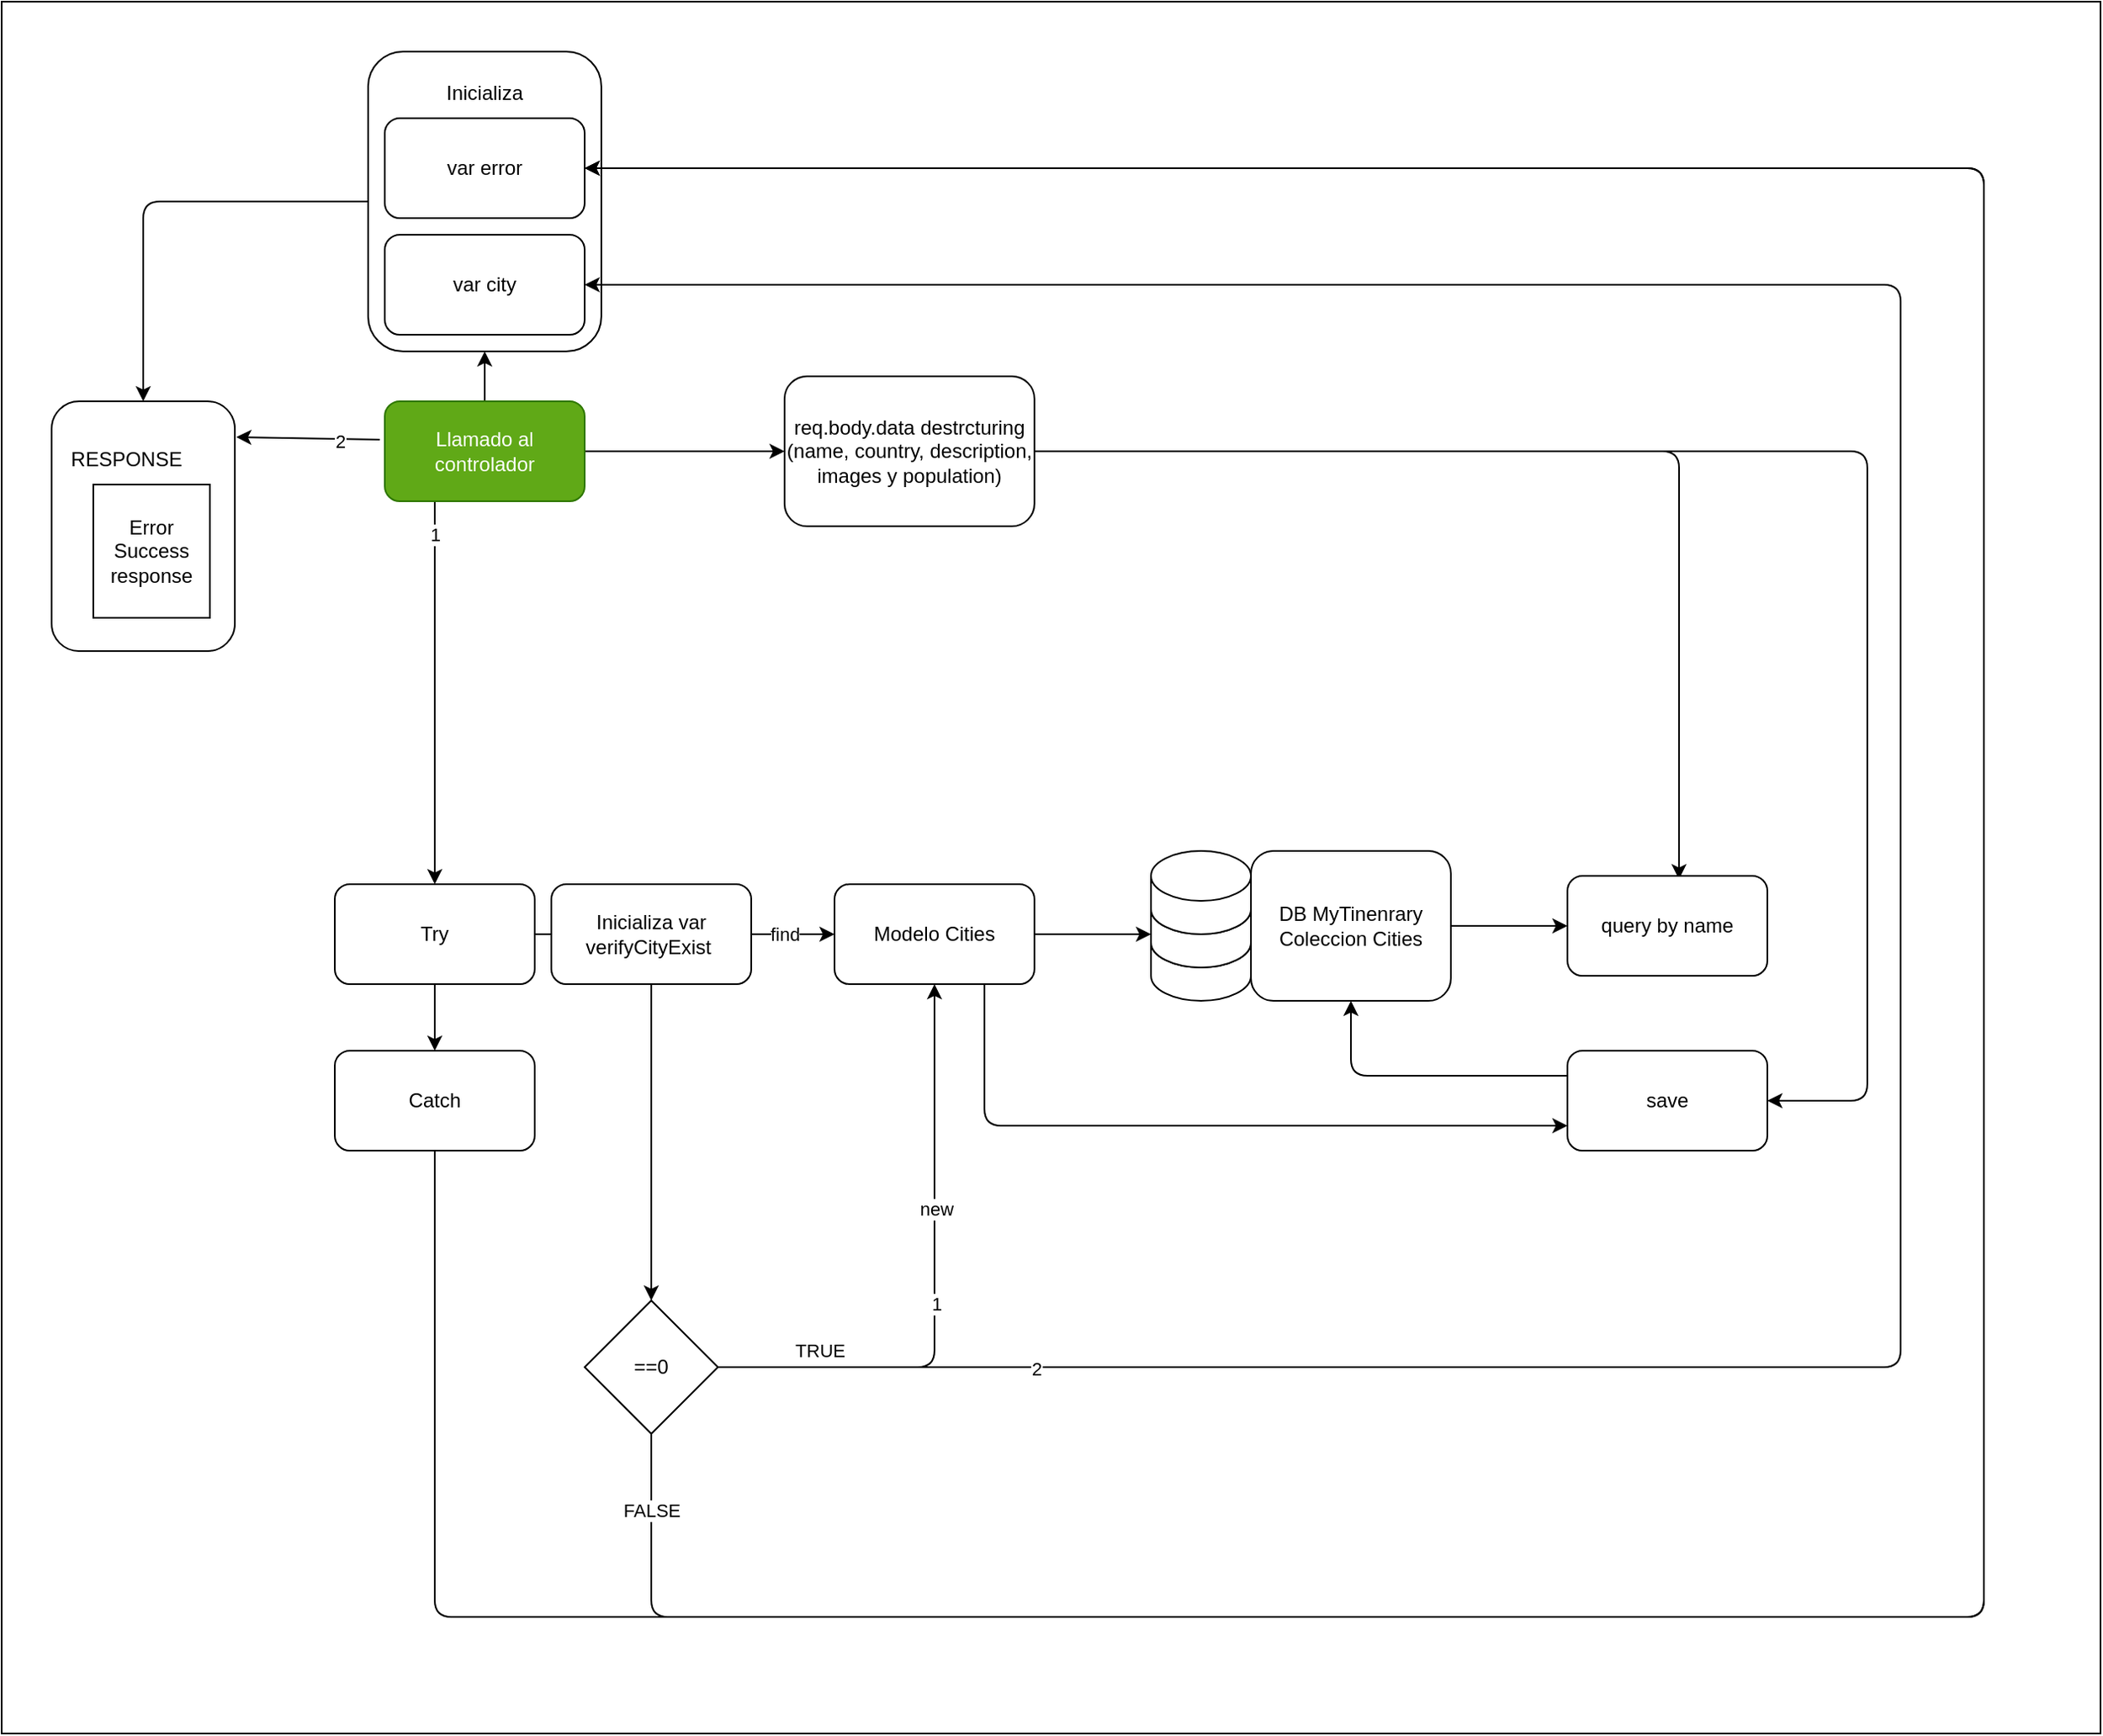 <mxfile>
    <diagram id="iS19p4qA4tqTTrVvXlEz" name="Page-1">
        <mxGraphModel dx="2456" dy="2556" grid="1" gridSize="10" guides="1" tooltips="1" connect="1" arrows="1" fold="1" page="1" pageScale="1" pageWidth="850" pageHeight="1100" math="0" shadow="0">
            <root>
                <mxCell id="0"/>
                <mxCell id="1" parent="0"/>
                <mxCell id="2" value="" style="rounded=0;whiteSpace=wrap;html=1;" vertex="1" parent="1">
                    <mxGeometry x="280" y="-1040" width="1260" height="1040" as="geometry"/>
                </mxCell>
                <mxCell id="3" style="edgeStyle=none;html=1;exitX=0;exitY=0.5;exitDx=0;exitDy=0;entryX=0.5;entryY=0;entryDx=0;entryDy=0;" edge="1" parent="1" source="4" target="46">
                    <mxGeometry relative="1" as="geometry">
                        <Array as="points">
                            <mxPoint x="365" y="-920"/>
                        </Array>
                    </mxGeometry>
                </mxCell>
                <mxCell id="4" value="" style="rounded=1;whiteSpace=wrap;html=1;" vertex="1" parent="1">
                    <mxGeometry x="500" y="-1010" width="140" height="180" as="geometry"/>
                </mxCell>
                <mxCell id="5" style="edgeStyle=none;html=1;exitX=0.25;exitY=1;exitDx=0;exitDy=0;entryX=0.5;entryY=0;entryDx=0;entryDy=0;" edge="1" parent="1" source="11" target="20">
                    <mxGeometry relative="1" as="geometry"/>
                </mxCell>
                <mxCell id="6" value="1" style="edgeLabel;html=1;align=center;verticalAlign=middle;resizable=0;points=[];" vertex="1" connectable="0" parent="5">
                    <mxGeometry x="-0.391" y="1" relative="1" as="geometry">
                        <mxPoint x="-1" y="-50" as="offset"/>
                    </mxGeometry>
                </mxCell>
                <mxCell id="7" style="edgeStyle=none;html=1;exitX=1;exitY=0.5;exitDx=0;exitDy=0;entryX=0;entryY=0.5;entryDx=0;entryDy=0;" edge="1" parent="1" source="11" target="14">
                    <mxGeometry relative="1" as="geometry"/>
                </mxCell>
                <mxCell id="8" style="edgeStyle=none;html=1;exitX=-0.025;exitY=0.383;exitDx=0;exitDy=0;entryX=1.008;entryY=0.143;entryDx=0;entryDy=0;entryPerimeter=0;exitPerimeter=0;" edge="1" parent="1" source="11" target="46">
                    <mxGeometry relative="1" as="geometry"/>
                </mxCell>
                <mxCell id="9" value="2" style="edgeLabel;html=1;align=center;verticalAlign=middle;resizable=0;points=[];" vertex="1" connectable="0" parent="8">
                    <mxGeometry x="-0.444" y="1" relative="1" as="geometry">
                        <mxPoint as="offset"/>
                    </mxGeometry>
                </mxCell>
                <mxCell id="10" style="edgeStyle=none;html=1;exitX=0.5;exitY=0;exitDx=0;exitDy=0;entryX=0.5;entryY=1;entryDx=0;entryDy=0;" edge="1" parent="1" source="11" target="4">
                    <mxGeometry relative="1" as="geometry"/>
                </mxCell>
                <mxCell id="11" value="Llamado al controlador" style="rounded=1;whiteSpace=wrap;html=1;fillColor=#60a917;fontColor=#ffffff;strokeColor=#2D7600;" vertex="1" parent="1">
                    <mxGeometry x="510" y="-800" width="120" height="60" as="geometry"/>
                </mxCell>
                <mxCell id="12" style="edgeStyle=none;html=1;exitX=1;exitY=0.5;exitDx=0;exitDy=0;entryX=0.558;entryY=0.033;entryDx=0;entryDy=0;entryPerimeter=0;" edge="1" parent="1" source="14" target="32">
                    <mxGeometry relative="1" as="geometry">
                        <Array as="points">
                            <mxPoint x="1287" y="-770"/>
                        </Array>
                    </mxGeometry>
                </mxCell>
                <mxCell id="13" style="edgeStyle=none;html=1;exitX=1;exitY=0.5;exitDx=0;exitDy=0;entryX=1;entryY=0.5;entryDx=0;entryDy=0;" edge="1" parent="1" source="14" target="40">
                    <mxGeometry relative="1" as="geometry">
                        <Array as="points">
                            <mxPoint x="1400" y="-770"/>
                            <mxPoint x="1400" y="-380"/>
                        </Array>
                    </mxGeometry>
                </mxCell>
                <mxCell id="14" value="req.body.data destrcturing (name, country, description, images y population)" style="rounded=1;whiteSpace=wrap;html=1;" vertex="1" parent="1">
                    <mxGeometry x="750" y="-815" width="150" height="90" as="geometry"/>
                </mxCell>
                <mxCell id="15" value="var city" style="rounded=1;whiteSpace=wrap;html=1;" vertex="1" parent="1">
                    <mxGeometry x="510" y="-900" width="120" height="60" as="geometry"/>
                </mxCell>
                <mxCell id="16" value="var error" style="rounded=1;whiteSpace=wrap;html=1;" vertex="1" parent="1">
                    <mxGeometry x="510" y="-970" width="120" height="60" as="geometry"/>
                </mxCell>
                <mxCell id="17" style="edgeStyle=none;html=1;exitX=1;exitY=0.5;exitDx=0;exitDy=0;entryX=0;entryY=0.5;entryDx=0;entryDy=0;" edge="1" parent="1" source="20" target="29">
                    <mxGeometry relative="1" as="geometry">
                        <mxPoint x="730" y="-480" as="targetPoint"/>
                    </mxGeometry>
                </mxCell>
                <mxCell id="18" value="find" style="edgeLabel;html=1;align=center;verticalAlign=middle;resizable=0;points=[];" vertex="1" connectable="0" parent="17">
                    <mxGeometry x="-0.157" y="-1" relative="1" as="geometry">
                        <mxPoint x="74" y="-1" as="offset"/>
                    </mxGeometry>
                </mxCell>
                <mxCell id="19" style="edgeStyle=none;html=1;exitX=0.5;exitY=1;exitDx=0;exitDy=0;entryX=0.5;entryY=0;entryDx=0;entryDy=0;" edge="1" parent="1" source="20" target="45">
                    <mxGeometry relative="1" as="geometry"/>
                </mxCell>
                <mxCell id="20" value="Try" style="rounded=1;whiteSpace=wrap;html=1;" vertex="1" parent="1">
                    <mxGeometry x="480" y="-510" width="120" height="60" as="geometry"/>
                </mxCell>
                <mxCell id="21" style="edgeStyle=none;html=1;exitX=0.5;exitY=1;exitDx=0;exitDy=0;entryX=0.5;entryY=0;entryDx=0;entryDy=0;" edge="1" parent="1" source="22" target="43">
                    <mxGeometry relative="1" as="geometry"/>
                </mxCell>
                <mxCell id="22" value="Inicializa var verifyCityExist&amp;nbsp;" style="rounded=1;whiteSpace=wrap;html=1;" vertex="1" parent="1">
                    <mxGeometry x="610" y="-510" width="120" height="60" as="geometry"/>
                </mxCell>
                <mxCell id="23" value="" style="group" vertex="1" connectable="0" parent="1">
                    <mxGeometry x="970" y="-530" width="60" height="90" as="geometry"/>
                </mxCell>
                <mxCell id="24" value="" style="shape=cylinder3;whiteSpace=wrap;html=1;boundedLbl=1;backgroundOutline=1;size=15;" vertex="1" parent="23">
                    <mxGeometry y="40" width="60" height="50" as="geometry"/>
                </mxCell>
                <mxCell id="25" value="" style="shape=cylinder3;whiteSpace=wrap;html=1;boundedLbl=1;backgroundOutline=1;size=15;" vertex="1" parent="23">
                    <mxGeometry y="20" width="60" height="50" as="geometry"/>
                </mxCell>
                <mxCell id="26" value="" style="shape=cylinder3;whiteSpace=wrap;html=1;boundedLbl=1;backgroundOutline=1;size=15;" vertex="1" parent="23">
                    <mxGeometry width="60" height="50" as="geometry"/>
                </mxCell>
                <mxCell id="27" style="edgeStyle=none;html=1;exitX=1;exitY=0.5;exitDx=0;exitDy=0;entryX=0;entryY=0;entryDx=0;entryDy=30;entryPerimeter=0;" edge="1" parent="1" source="29" target="25">
                    <mxGeometry relative="1" as="geometry">
                        <Array as="points">
                            <mxPoint x="930" y="-480"/>
                        </Array>
                    </mxGeometry>
                </mxCell>
                <mxCell id="28" style="edgeStyle=none;html=1;exitX=0.75;exitY=1;exitDx=0;exitDy=0;entryX=0;entryY=0.75;entryDx=0;entryDy=0;" edge="1" parent="1" source="29" target="40">
                    <mxGeometry relative="1" as="geometry">
                        <Array as="points">
                            <mxPoint x="870" y="-365"/>
                        </Array>
                    </mxGeometry>
                </mxCell>
                <mxCell id="29" value="Modelo Cities" style="rounded=1;whiteSpace=wrap;html=1;" vertex="1" parent="1">
                    <mxGeometry x="780" y="-510" width="120" height="60" as="geometry"/>
                </mxCell>
                <mxCell id="30" style="edgeStyle=none;html=1;exitX=1;exitY=0.5;exitDx=0;exitDy=0;entryX=0;entryY=0.5;entryDx=0;entryDy=0;" edge="1" parent="1" source="31" target="32">
                    <mxGeometry relative="1" as="geometry"/>
                </mxCell>
                <mxCell id="31" value="DB MyTinenrary&lt;br&gt;Coleccion Cities" style="rounded=1;whiteSpace=wrap;html=1;" vertex="1" parent="1">
                    <mxGeometry x="1030" y="-530" width="120" height="90" as="geometry"/>
                </mxCell>
                <mxCell id="32" value="query by name" style="rounded=1;whiteSpace=wrap;html=1;" vertex="1" parent="1">
                    <mxGeometry x="1220" y="-515" width="120" height="60" as="geometry"/>
                </mxCell>
                <mxCell id="33" style="edgeStyle=none;html=1;exitX=1;exitY=0.5;exitDx=0;exitDy=0;entryX=0.5;entryY=1;entryDx=0;entryDy=0;" edge="1" parent="1" source="43" target="29">
                    <mxGeometry relative="1" as="geometry">
                        <mxPoint x="730" y="-290" as="sourcePoint"/>
                        <Array as="points">
                            <mxPoint x="840" y="-220"/>
                        </Array>
                    </mxGeometry>
                </mxCell>
                <mxCell id="34" value="new" style="edgeLabel;html=1;align=center;verticalAlign=middle;resizable=0;points=[];" vertex="1" connectable="0" parent="33">
                    <mxGeometry x="0.252" y="-1" relative="1" as="geometry">
                        <mxPoint as="offset"/>
                    </mxGeometry>
                </mxCell>
                <mxCell id="35" value="TRUE" style="edgeLabel;html=1;align=center;verticalAlign=middle;resizable=0;points=[];" vertex="1" connectable="0" parent="33">
                    <mxGeometry x="-0.648" y="-2" relative="1" as="geometry">
                        <mxPoint x="-3" y="-12" as="offset"/>
                    </mxGeometry>
                </mxCell>
                <mxCell id="36" value="1" style="edgeLabel;html=1;align=center;verticalAlign=middle;resizable=0;points=[];" vertex="1" connectable="0" parent="33">
                    <mxGeometry x="-0.067" y="-1" relative="1" as="geometry">
                        <mxPoint as="offset"/>
                    </mxGeometry>
                </mxCell>
                <mxCell id="37" style="edgeStyle=none;html=1;exitX=1;exitY=0.5;exitDx=0;exitDy=0;entryX=1;entryY=0.5;entryDx=0;entryDy=0;" edge="1" parent="1" source="43" target="15">
                    <mxGeometry relative="1" as="geometry">
                        <Array as="points">
                            <mxPoint x="1420" y="-220"/>
                            <mxPoint x="1420" y="-870"/>
                        </Array>
                    </mxGeometry>
                </mxCell>
                <mxCell id="38" value="2" style="edgeLabel;html=1;align=center;verticalAlign=middle;resizable=0;points=[];" vertex="1" connectable="0" parent="37">
                    <mxGeometry x="-0.823" y="-1" relative="1" as="geometry">
                        <mxPoint as="offset"/>
                    </mxGeometry>
                </mxCell>
                <mxCell id="39" style="edgeStyle=none;html=1;exitX=0;exitY=0.25;exitDx=0;exitDy=0;entryX=0.5;entryY=1;entryDx=0;entryDy=0;" edge="1" parent="1" source="40" target="31">
                    <mxGeometry relative="1" as="geometry">
                        <Array as="points">
                            <mxPoint x="1090" y="-395"/>
                        </Array>
                    </mxGeometry>
                </mxCell>
                <mxCell id="40" value="save" style="rounded=1;whiteSpace=wrap;html=1;" vertex="1" parent="1">
                    <mxGeometry x="1220" y="-410" width="120" height="60" as="geometry"/>
                </mxCell>
                <mxCell id="41" style="edgeStyle=none;html=1;exitX=0.5;exitY=1;exitDx=0;exitDy=0;entryX=1;entryY=0.5;entryDx=0;entryDy=0;" edge="1" parent="1" source="43" target="16">
                    <mxGeometry relative="1" as="geometry">
                        <Array as="points">
                            <mxPoint x="670" y="-70"/>
                            <mxPoint x="1470" y="-70"/>
                            <mxPoint x="1470" y="-940"/>
                        </Array>
                    </mxGeometry>
                </mxCell>
                <mxCell id="42" value="FALSE" style="edgeLabel;html=1;align=center;verticalAlign=middle;resizable=0;points=[];" vertex="1" connectable="0" parent="41">
                    <mxGeometry x="-0.965" relative="1" as="geometry">
                        <mxPoint as="offset"/>
                    </mxGeometry>
                </mxCell>
                <mxCell id="43" value="==0" style="rhombus;whiteSpace=wrap;html=1;" vertex="1" parent="1">
                    <mxGeometry x="630" y="-260" width="80" height="80" as="geometry"/>
                </mxCell>
                <mxCell id="44" style="edgeStyle=none;html=1;exitX=0.5;exitY=1;exitDx=0;exitDy=0;entryX=1;entryY=0.5;entryDx=0;entryDy=0;" edge="1" parent="1" source="45" target="16">
                    <mxGeometry relative="1" as="geometry">
                        <Array as="points">
                            <mxPoint x="540" y="-70"/>
                            <mxPoint x="1470" y="-70"/>
                            <mxPoint x="1470" y="-940"/>
                        </Array>
                    </mxGeometry>
                </mxCell>
                <mxCell id="45" value="Catch" style="rounded=1;whiteSpace=wrap;html=1;" vertex="1" parent="1">
                    <mxGeometry x="480" y="-410" width="120" height="60" as="geometry"/>
                </mxCell>
                <mxCell id="46" value="" style="rounded=1;whiteSpace=wrap;html=1;" vertex="1" parent="1">
                    <mxGeometry x="310" y="-800" width="110" height="150" as="geometry"/>
                </mxCell>
                <mxCell id="47" value="Inicializa" style="text;html=1;strokeColor=none;fillColor=none;align=center;verticalAlign=middle;whiteSpace=wrap;rounded=0;" vertex="1" parent="1">
                    <mxGeometry x="540" y="-1000" width="60" height="30" as="geometry"/>
                </mxCell>
                <mxCell id="48" value="RESPONSE" style="text;html=1;strokeColor=none;fillColor=none;align=center;verticalAlign=middle;whiteSpace=wrap;rounded=0;" vertex="1" parent="1">
                    <mxGeometry x="325" y="-780" width="60" height="30" as="geometry"/>
                </mxCell>
                <mxCell id="49" value="Error&lt;br&gt;Success&lt;br&gt;response" style="rounded=0;whiteSpace=wrap;html=1;" vertex="1" parent="1">
                    <mxGeometry x="335" y="-750" width="70" height="80" as="geometry"/>
                </mxCell>
            </root>
        </mxGraphModel>
    </diagram>
</mxfile>